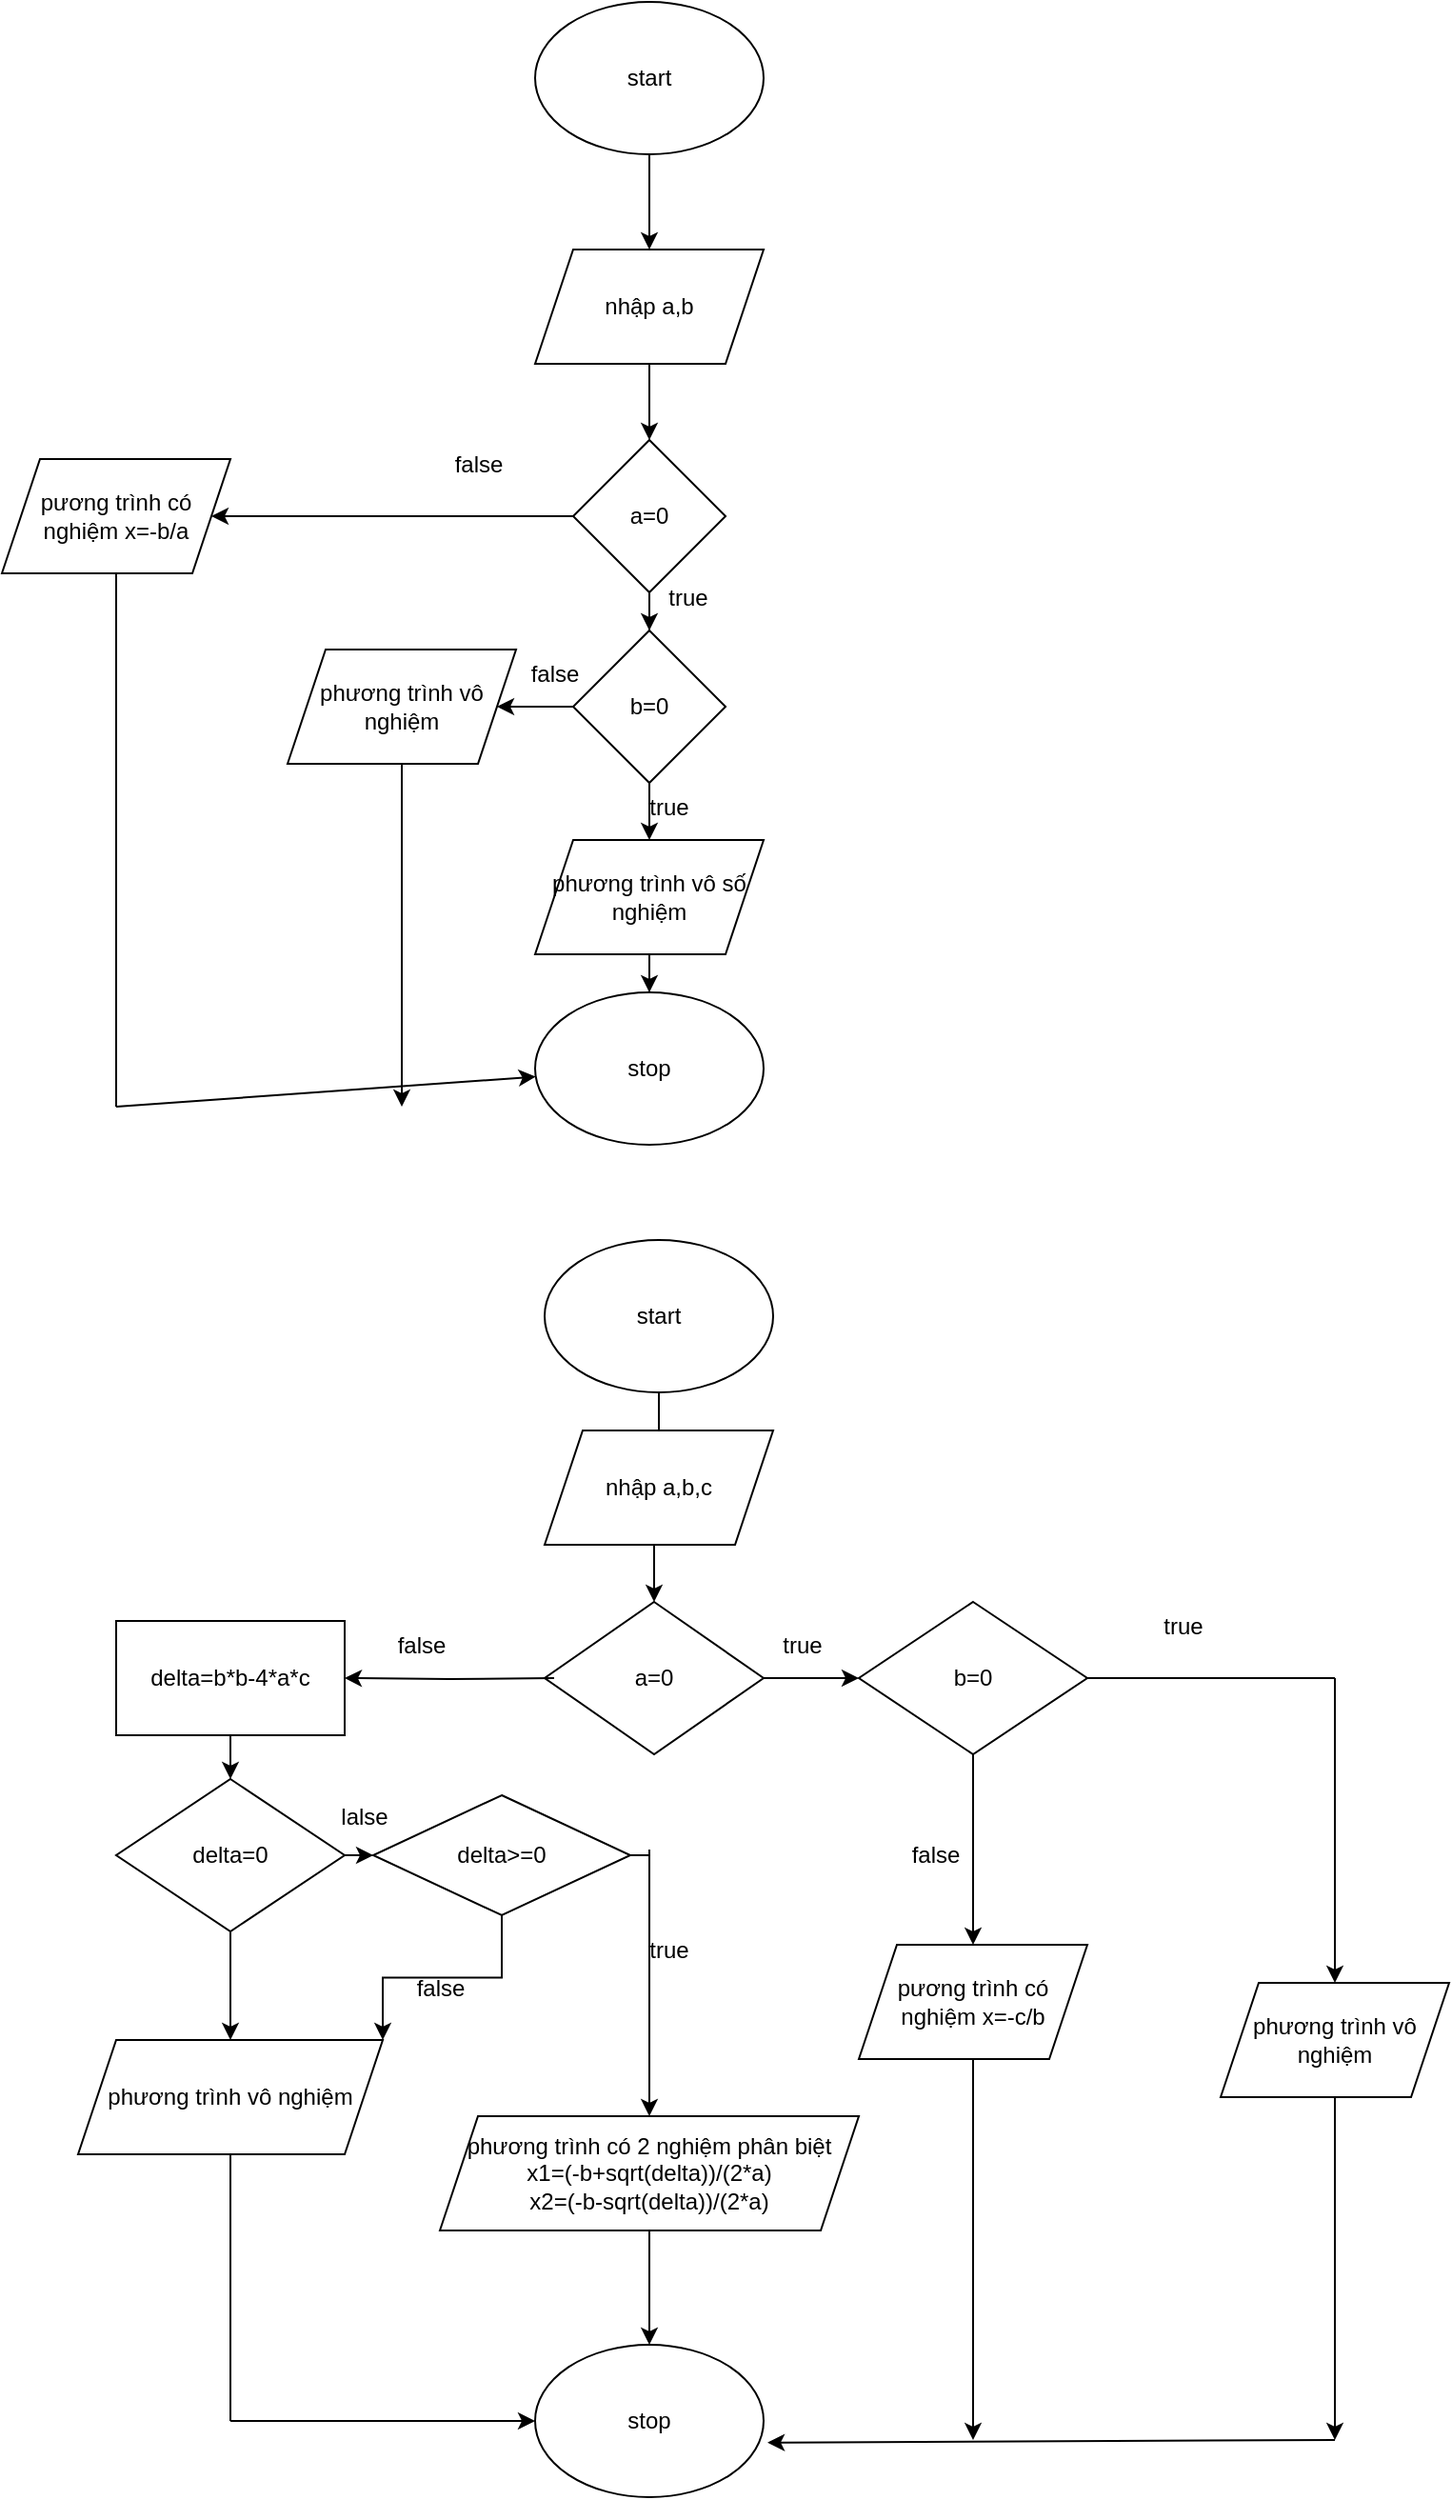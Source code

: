<mxfile version="22.1.0" type="device">
  <diagram name="Page-1" id="miF6AYknQHxQ7z_v4vj6">
    <mxGraphModel dx="794" dy="432" grid="1" gridSize="10" guides="1" tooltips="1" connect="1" arrows="1" fold="1" page="1" pageScale="1" pageWidth="850" pageHeight="1100" math="0" shadow="0">
      <root>
        <mxCell id="0" />
        <mxCell id="1" parent="0" />
        <mxCell id="QhJor4uRD0NKQEaNJRts-56" value="" style="edgeStyle=orthogonalEdgeStyle;rounded=0;orthogonalLoop=1;jettySize=auto;html=1;" edge="1" parent="1" source="QhJor4uRD0NKQEaNJRts-54" target="QhJor4uRD0NKQEaNJRts-55">
          <mxGeometry relative="1" as="geometry" />
        </mxCell>
        <mxCell id="QhJor4uRD0NKQEaNJRts-54" value="start" style="ellipse;whiteSpace=wrap;html=1;" vertex="1" parent="1">
          <mxGeometry x="300" y="520" width="120" height="80" as="geometry" />
        </mxCell>
        <mxCell id="QhJor4uRD0NKQEaNJRts-58" value="" style="edgeStyle=orthogonalEdgeStyle;rounded=0;orthogonalLoop=1;jettySize=auto;html=1;" edge="1" parent="1" source="QhJor4uRD0NKQEaNJRts-55" target="QhJor4uRD0NKQEaNJRts-57">
          <mxGeometry relative="1" as="geometry" />
        </mxCell>
        <mxCell id="QhJor4uRD0NKQEaNJRts-55" value="nhập a,b" style="shape=parallelogram;perimeter=parallelogramPerimeter;whiteSpace=wrap;html=1;fixedSize=1;" vertex="1" parent="1">
          <mxGeometry x="300" y="650" width="120" height="60" as="geometry" />
        </mxCell>
        <mxCell id="QhJor4uRD0NKQEaNJRts-60" value="" style="edgeStyle=orthogonalEdgeStyle;rounded=0;orthogonalLoop=1;jettySize=auto;html=1;" edge="1" parent="1" source="QhJor4uRD0NKQEaNJRts-57" target="QhJor4uRD0NKQEaNJRts-59">
          <mxGeometry relative="1" as="geometry" />
        </mxCell>
        <mxCell id="QhJor4uRD0NKQEaNJRts-63" value="" style="edgeStyle=orthogonalEdgeStyle;rounded=0;orthogonalLoop=1;jettySize=auto;html=1;" edge="1" parent="1" source="QhJor4uRD0NKQEaNJRts-57" target="QhJor4uRD0NKQEaNJRts-62">
          <mxGeometry relative="1" as="geometry" />
        </mxCell>
        <mxCell id="QhJor4uRD0NKQEaNJRts-57" value="a=0" style="rhombus;whiteSpace=wrap;html=1;" vertex="1" parent="1">
          <mxGeometry x="320" y="750" width="80" height="80" as="geometry" />
        </mxCell>
        <mxCell id="QhJor4uRD0NKQEaNJRts-59" value="pương trình có nghiệm x=-b/a" style="shape=parallelogram;perimeter=parallelogramPerimeter;whiteSpace=wrap;html=1;fixedSize=1;" vertex="1" parent="1">
          <mxGeometry x="20" y="760" width="120" height="60" as="geometry" />
        </mxCell>
        <mxCell id="QhJor4uRD0NKQEaNJRts-61" value="false" style="text;html=1;align=center;verticalAlign=middle;resizable=0;points=[];autosize=1;strokeColor=none;fillColor=none;" vertex="1" parent="1">
          <mxGeometry x="245" y="748" width="50" height="30" as="geometry" />
        </mxCell>
        <mxCell id="QhJor4uRD0NKQEaNJRts-66" value="" style="edgeStyle=orthogonalEdgeStyle;rounded=0;orthogonalLoop=1;jettySize=auto;html=1;" edge="1" parent="1" source="QhJor4uRD0NKQEaNJRts-62" target="QhJor4uRD0NKQEaNJRts-65">
          <mxGeometry relative="1" as="geometry" />
        </mxCell>
        <mxCell id="QhJor4uRD0NKQEaNJRts-70" value="" style="edgeStyle=orthogonalEdgeStyle;rounded=0;orthogonalLoop=1;jettySize=auto;html=1;" edge="1" parent="1" source="QhJor4uRD0NKQEaNJRts-62" target="QhJor4uRD0NKQEaNJRts-69">
          <mxGeometry relative="1" as="geometry" />
        </mxCell>
        <mxCell id="QhJor4uRD0NKQEaNJRts-62" value="b=0" style="rhombus;whiteSpace=wrap;html=1;" vertex="1" parent="1">
          <mxGeometry x="320" y="850" width="80" height="80" as="geometry" />
        </mxCell>
        <mxCell id="QhJor4uRD0NKQEaNJRts-64" value="true" style="text;html=1;align=center;verticalAlign=middle;resizable=0;points=[];autosize=1;strokeColor=none;fillColor=none;" vertex="1" parent="1">
          <mxGeometry x="360" y="818" width="40" height="30" as="geometry" />
        </mxCell>
        <mxCell id="QhJor4uRD0NKQEaNJRts-75" value="" style="edgeStyle=orthogonalEdgeStyle;rounded=0;orthogonalLoop=1;jettySize=auto;html=1;" edge="1" parent="1" source="QhJor4uRD0NKQEaNJRts-65" target="QhJor4uRD0NKQEaNJRts-68">
          <mxGeometry relative="1" as="geometry" />
        </mxCell>
        <mxCell id="QhJor4uRD0NKQEaNJRts-65" value="phương trình vô số nghiệm" style="shape=parallelogram;perimeter=parallelogramPerimeter;whiteSpace=wrap;html=1;fixedSize=1;" vertex="1" parent="1">
          <mxGeometry x="300" y="960" width="120" height="60" as="geometry" />
        </mxCell>
        <mxCell id="QhJor4uRD0NKQEaNJRts-67" value="true" style="text;html=1;align=center;verticalAlign=middle;resizable=0;points=[];autosize=1;strokeColor=none;fillColor=none;" vertex="1" parent="1">
          <mxGeometry x="350" y="928" width="40" height="30" as="geometry" />
        </mxCell>
        <mxCell id="QhJor4uRD0NKQEaNJRts-68" value="stop" style="ellipse;whiteSpace=wrap;html=1;" vertex="1" parent="1">
          <mxGeometry x="300" y="1040" width="120" height="80" as="geometry" />
        </mxCell>
        <mxCell id="QhJor4uRD0NKQEaNJRts-69" value="phương trình vô nghiệm" style="shape=parallelogram;perimeter=parallelogramPerimeter;whiteSpace=wrap;html=1;fixedSize=1;" vertex="1" parent="1">
          <mxGeometry x="170" y="860" width="120" height="60" as="geometry" />
        </mxCell>
        <mxCell id="QhJor4uRD0NKQEaNJRts-71" value="false" style="text;html=1;align=center;verticalAlign=middle;resizable=0;points=[];autosize=1;strokeColor=none;fillColor=none;" vertex="1" parent="1">
          <mxGeometry x="285" y="858" width="50" height="30" as="geometry" />
        </mxCell>
        <mxCell id="QhJor4uRD0NKQEaNJRts-72" value="" style="endArrow=none;html=1;rounded=0;exitX=0.5;exitY=1;exitDx=0;exitDy=0;" edge="1" parent="1" source="QhJor4uRD0NKQEaNJRts-59">
          <mxGeometry width="50" height="50" relative="1" as="geometry">
            <mxPoint x="240" y="1030" as="sourcePoint" />
            <mxPoint x="80" y="1100" as="targetPoint" />
          </mxGeometry>
        </mxCell>
        <mxCell id="QhJor4uRD0NKQEaNJRts-74" value="" style="endArrow=classic;html=1;rounded=0;" edge="1" parent="1" target="QhJor4uRD0NKQEaNJRts-68">
          <mxGeometry width="50" height="50" relative="1" as="geometry">
            <mxPoint x="80" y="1100" as="sourcePoint" />
            <mxPoint x="290" y="980" as="targetPoint" />
          </mxGeometry>
        </mxCell>
        <mxCell id="QhJor4uRD0NKQEaNJRts-76" value="" style="endArrow=classic;html=1;rounded=0;exitX=0.5;exitY=1;exitDx=0;exitDy=0;" edge="1" parent="1" source="QhJor4uRD0NKQEaNJRts-69">
          <mxGeometry width="50" height="50" relative="1" as="geometry">
            <mxPoint x="240" y="1030" as="sourcePoint" />
            <mxPoint x="230" y="1100" as="targetPoint" />
          </mxGeometry>
        </mxCell>
        <mxCell id="QhJor4uRD0NKQEaNJRts-80" value="" style="edgeStyle=orthogonalEdgeStyle;rounded=0;orthogonalLoop=1;jettySize=auto;html=1;" edge="1" parent="1" source="QhJor4uRD0NKQEaNJRts-77" target="QhJor4uRD0NKQEaNJRts-79">
          <mxGeometry relative="1" as="geometry" />
        </mxCell>
        <mxCell id="QhJor4uRD0NKQEaNJRts-77" value="start" style="ellipse;whiteSpace=wrap;html=1;" vertex="1" parent="1">
          <mxGeometry x="305" y="1170" width="120" height="80" as="geometry" />
        </mxCell>
        <mxCell id="QhJor4uRD0NKQEaNJRts-78" value="nhập a,b,c" style="shape=parallelogram;perimeter=parallelogramPerimeter;whiteSpace=wrap;html=1;fixedSize=1;" vertex="1" parent="1">
          <mxGeometry x="305" y="1270" width="120" height="60" as="geometry" />
        </mxCell>
        <mxCell id="QhJor4uRD0NKQEaNJRts-82" value="" style="edgeStyle=orthogonalEdgeStyle;rounded=0;orthogonalLoop=1;jettySize=auto;html=1;" edge="1" parent="1" source="QhJor4uRD0NKQEaNJRts-79" target="QhJor4uRD0NKQEaNJRts-81">
          <mxGeometry relative="1" as="geometry" />
        </mxCell>
        <mxCell id="QhJor4uRD0NKQEaNJRts-79" value="a=0" style="rhombus;whiteSpace=wrap;html=1;" vertex="1" parent="1">
          <mxGeometry x="305" y="1360" width="115" height="80" as="geometry" />
        </mxCell>
        <mxCell id="QhJor4uRD0NKQEaNJRts-89" value="" style="edgeStyle=orthogonalEdgeStyle;rounded=0;orthogonalLoop=1;jettySize=auto;html=1;" edge="1" parent="1" source="QhJor4uRD0NKQEaNJRts-81" target="QhJor4uRD0NKQEaNJRts-87">
          <mxGeometry relative="1" as="geometry" />
        </mxCell>
        <mxCell id="QhJor4uRD0NKQEaNJRts-81" value="b=0" style="rhombus;whiteSpace=wrap;html=1;" vertex="1" parent="1">
          <mxGeometry x="470" y="1360" width="120" height="80" as="geometry" />
        </mxCell>
        <mxCell id="QhJor4uRD0NKQEaNJRts-83" value="" style="endArrow=none;html=1;rounded=0;exitX=1;exitY=0.5;exitDx=0;exitDy=0;" edge="1" parent="1" source="QhJor4uRD0NKQEaNJRts-81">
          <mxGeometry width="50" height="50" relative="1" as="geometry">
            <mxPoint x="660" y="1420" as="sourcePoint" />
            <mxPoint x="720" y="1400" as="targetPoint" />
          </mxGeometry>
        </mxCell>
        <mxCell id="QhJor4uRD0NKQEaNJRts-84" value="true" style="text;html=1;align=center;verticalAlign=middle;resizable=0;points=[];autosize=1;strokeColor=none;fillColor=none;" vertex="1" parent="1">
          <mxGeometry x="620" y="1358" width="40" height="30" as="geometry" />
        </mxCell>
        <mxCell id="QhJor4uRD0NKQEaNJRts-113" value="" style="edgeStyle=orthogonalEdgeStyle;rounded=0;orthogonalLoop=1;jettySize=auto;html=1;" edge="1" parent="1" source="QhJor4uRD0NKQEaNJRts-85">
          <mxGeometry relative="1" as="geometry">
            <mxPoint x="720" y="1800" as="targetPoint" />
          </mxGeometry>
        </mxCell>
        <mxCell id="QhJor4uRD0NKQEaNJRts-85" value="phương trình vô nghiệm" style="shape=parallelogram;perimeter=parallelogramPerimeter;whiteSpace=wrap;html=1;fixedSize=1;" vertex="1" parent="1">
          <mxGeometry x="660" y="1560" width="120" height="60" as="geometry" />
        </mxCell>
        <mxCell id="QhJor4uRD0NKQEaNJRts-86" value="" style="endArrow=classic;html=1;rounded=0;" edge="1" parent="1" target="QhJor4uRD0NKQEaNJRts-85">
          <mxGeometry width="50" height="50" relative="1" as="geometry">
            <mxPoint x="720" y="1400" as="sourcePoint" />
            <mxPoint x="640" y="1580" as="targetPoint" />
          </mxGeometry>
        </mxCell>
        <mxCell id="QhJor4uRD0NKQEaNJRts-111" value="" style="edgeStyle=orthogonalEdgeStyle;rounded=0;orthogonalLoop=1;jettySize=auto;html=1;" edge="1" parent="1" source="QhJor4uRD0NKQEaNJRts-87">
          <mxGeometry relative="1" as="geometry">
            <mxPoint x="530" y="1800" as="targetPoint" />
          </mxGeometry>
        </mxCell>
        <mxCell id="QhJor4uRD0NKQEaNJRts-87" value="pương trình có nghiệm x=-c/b" style="shape=parallelogram;perimeter=parallelogramPerimeter;whiteSpace=wrap;html=1;fixedSize=1;" vertex="1" parent="1">
          <mxGeometry x="470" y="1540" width="120" height="60" as="geometry" />
        </mxCell>
        <mxCell id="QhJor4uRD0NKQEaNJRts-90" value="true" style="text;html=1;align=center;verticalAlign=middle;resizable=0;points=[];autosize=1;strokeColor=none;fillColor=none;" vertex="1" parent="1">
          <mxGeometry x="420" y="1368" width="40" height="30" as="geometry" />
        </mxCell>
        <mxCell id="QhJor4uRD0NKQEaNJRts-91" value="false" style="text;html=1;align=center;verticalAlign=middle;resizable=0;points=[];autosize=1;strokeColor=none;fillColor=none;" vertex="1" parent="1">
          <mxGeometry x="485" y="1478" width="50" height="30" as="geometry" />
        </mxCell>
        <mxCell id="QhJor4uRD0NKQEaNJRts-93" value="" style="edgeStyle=orthogonalEdgeStyle;rounded=0;orthogonalLoop=1;jettySize=auto;html=1;entryX=1;entryY=0.5;entryDx=0;entryDy=0;" edge="1" parent="1" target="QhJor4uRD0NKQEaNJRts-92">
          <mxGeometry relative="1" as="geometry">
            <mxPoint x="310" y="1400" as="sourcePoint" />
          </mxGeometry>
        </mxCell>
        <mxCell id="QhJor4uRD0NKQEaNJRts-96" value="" style="edgeStyle=orthogonalEdgeStyle;rounded=0;orthogonalLoop=1;jettySize=auto;html=1;" edge="1" parent="1" source="QhJor4uRD0NKQEaNJRts-92" target="QhJor4uRD0NKQEaNJRts-95">
          <mxGeometry relative="1" as="geometry" />
        </mxCell>
        <mxCell id="QhJor4uRD0NKQEaNJRts-92" value="delta=b*b-4*a*c" style="rounded=0;whiteSpace=wrap;html=1;" vertex="1" parent="1">
          <mxGeometry x="80" y="1370" width="120" height="60" as="geometry" />
        </mxCell>
        <mxCell id="QhJor4uRD0NKQEaNJRts-94" value="false" style="text;html=1;align=center;verticalAlign=middle;resizable=0;points=[];autosize=1;strokeColor=none;fillColor=none;" vertex="1" parent="1">
          <mxGeometry x="215" y="1368" width="50" height="30" as="geometry" />
        </mxCell>
        <mxCell id="QhJor4uRD0NKQEaNJRts-105" value="" style="edgeStyle=orthogonalEdgeStyle;rounded=0;orthogonalLoop=1;jettySize=auto;html=1;" edge="1" parent="1" source="QhJor4uRD0NKQEaNJRts-95" target="QhJor4uRD0NKQEaNJRts-104">
          <mxGeometry relative="1" as="geometry" />
        </mxCell>
        <mxCell id="QhJor4uRD0NKQEaNJRts-95" value="delta=0" style="rhombus;whiteSpace=wrap;html=1;" vertex="1" parent="1">
          <mxGeometry x="80" y="1453" width="120" height="80" as="geometry" />
        </mxCell>
        <mxCell id="QhJor4uRD0NKQEaNJRts-106" value="" style="edgeStyle=orthogonalEdgeStyle;rounded=0;orthogonalLoop=1;jettySize=auto;html=1;entryX=1;entryY=0;entryDx=0;entryDy=0;" edge="1" parent="1" source="QhJor4uRD0NKQEaNJRts-97" target="QhJor4uRD0NKQEaNJRts-104">
          <mxGeometry relative="1" as="geometry" />
        </mxCell>
        <mxCell id="QhJor4uRD0NKQEaNJRts-97" value="delta&amp;gt;=0" style="rhombus;whiteSpace=wrap;html=1;" vertex="1" parent="1">
          <mxGeometry x="215" y="1461.5" width="135" height="63" as="geometry" />
        </mxCell>
        <mxCell id="QhJor4uRD0NKQEaNJRts-98" value="" style="endArrow=classic;html=1;rounded=0;exitX=1;exitY=0.5;exitDx=0;exitDy=0;entryX=0;entryY=0.5;entryDx=0;entryDy=0;" edge="1" parent="1" source="QhJor4uRD0NKQEaNJRts-95" target="QhJor4uRD0NKQEaNJRts-97">
          <mxGeometry width="50" height="50" relative="1" as="geometry">
            <mxPoint x="430" y="1650" as="sourcePoint" />
            <mxPoint x="480" y="1600" as="targetPoint" />
          </mxGeometry>
        </mxCell>
        <mxCell id="QhJor4uRD0NKQEaNJRts-99" value="" style="endArrow=none;html=1;rounded=0;exitX=1;exitY=0.5;exitDx=0;exitDy=0;" edge="1" parent="1" source="QhJor4uRD0NKQEaNJRts-97">
          <mxGeometry width="50" height="50" relative="1" as="geometry">
            <mxPoint x="430" y="1650" as="sourcePoint" />
            <mxPoint x="360" y="1493" as="targetPoint" />
          </mxGeometry>
        </mxCell>
        <mxCell id="QhJor4uRD0NKQEaNJRts-100" value="" style="endArrow=classic;html=1;rounded=0;" edge="1" parent="1" target="QhJor4uRD0NKQEaNJRts-101">
          <mxGeometry width="50" height="50" relative="1" as="geometry">
            <mxPoint x="360" y="1490" as="sourcePoint" />
            <mxPoint x="360" y="1590" as="targetPoint" />
          </mxGeometry>
        </mxCell>
        <mxCell id="QhJor4uRD0NKQEaNJRts-109" value="" style="edgeStyle=orthogonalEdgeStyle;rounded=0;orthogonalLoop=1;jettySize=auto;html=1;" edge="1" parent="1" source="QhJor4uRD0NKQEaNJRts-101" target="QhJor4uRD0NKQEaNJRts-108">
          <mxGeometry relative="1" as="geometry" />
        </mxCell>
        <mxCell id="QhJor4uRD0NKQEaNJRts-101" value="phương trình có 2 nghiệm phân biệt&lt;br&gt;x1=(-b+sqrt(delta))/(2*a)&lt;br&gt;x2=(-b-sqrt(delta))/(2*a)" style="shape=parallelogram;perimeter=parallelogramPerimeter;whiteSpace=wrap;html=1;fixedSize=1;" vertex="1" parent="1">
          <mxGeometry x="250" y="1630" width="220" height="60" as="geometry" />
        </mxCell>
        <mxCell id="QhJor4uRD0NKQEaNJRts-102" value="lalse" style="text;html=1;align=center;verticalAlign=middle;resizable=0;points=[];autosize=1;strokeColor=none;fillColor=none;" vertex="1" parent="1">
          <mxGeometry x="185" y="1458" width="50" height="30" as="geometry" />
        </mxCell>
        <mxCell id="QhJor4uRD0NKQEaNJRts-103" value="true" style="text;html=1;align=center;verticalAlign=middle;resizable=0;points=[];autosize=1;strokeColor=none;fillColor=none;" vertex="1" parent="1">
          <mxGeometry x="350" y="1528" width="40" height="30" as="geometry" />
        </mxCell>
        <mxCell id="QhJor4uRD0NKQEaNJRts-104" value="phương trình vô nghiệm" style="shape=parallelogram;perimeter=parallelogramPerimeter;whiteSpace=wrap;html=1;fixedSize=1;" vertex="1" parent="1">
          <mxGeometry x="60" y="1590" width="160" height="60" as="geometry" />
        </mxCell>
        <mxCell id="QhJor4uRD0NKQEaNJRts-107" value="false" style="text;html=1;align=center;verticalAlign=middle;resizable=0;points=[];autosize=1;strokeColor=none;fillColor=none;" vertex="1" parent="1">
          <mxGeometry x="225" y="1548" width="50" height="30" as="geometry" />
        </mxCell>
        <mxCell id="QhJor4uRD0NKQEaNJRts-108" value="stop" style="ellipse;whiteSpace=wrap;html=1;" vertex="1" parent="1">
          <mxGeometry x="300" y="1750" width="120" height="80" as="geometry" />
        </mxCell>
        <mxCell id="QhJor4uRD0NKQEaNJRts-114" value="" style="endArrow=classic;html=1;rounded=0;entryX=1.017;entryY=0.642;entryDx=0;entryDy=0;entryPerimeter=0;" edge="1" parent="1" target="QhJor4uRD0NKQEaNJRts-108">
          <mxGeometry width="50" height="50" relative="1" as="geometry">
            <mxPoint x="720" y="1800" as="sourcePoint" />
            <mxPoint x="610" y="1690" as="targetPoint" />
          </mxGeometry>
        </mxCell>
        <mxCell id="QhJor4uRD0NKQEaNJRts-115" value="" style="endArrow=classic;html=1;rounded=0;entryX=0;entryY=0.5;entryDx=0;entryDy=0;" edge="1" parent="1" target="QhJor4uRD0NKQEaNJRts-108">
          <mxGeometry width="50" height="50" relative="1" as="geometry">
            <mxPoint x="140" y="1790" as="sourcePoint" />
            <mxPoint x="270" y="1690" as="targetPoint" />
          </mxGeometry>
        </mxCell>
        <mxCell id="QhJor4uRD0NKQEaNJRts-116" value="" style="endArrow=none;html=1;rounded=0;exitX=0.5;exitY=1;exitDx=0;exitDy=0;" edge="1" parent="1" source="QhJor4uRD0NKQEaNJRts-104">
          <mxGeometry width="50" height="50" relative="1" as="geometry">
            <mxPoint x="220" y="1740" as="sourcePoint" />
            <mxPoint x="140" y="1790" as="targetPoint" />
          </mxGeometry>
        </mxCell>
      </root>
    </mxGraphModel>
  </diagram>
</mxfile>
